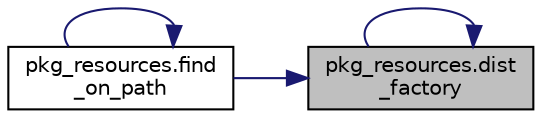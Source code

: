digraph "pkg_resources.dist_factory"
{
 // LATEX_PDF_SIZE
  edge [fontname="Helvetica",fontsize="10",labelfontname="Helvetica",labelfontsize="10"];
  node [fontname="Helvetica",fontsize="10",shape=record];
  rankdir="RL";
  Node1 [label="pkg_resources.dist\l_factory",height=0.2,width=0.4,color="black", fillcolor="grey75", style="filled", fontcolor="black",tooltip=" "];
  Node1 -> Node1 [dir="back",color="midnightblue",fontsize="10",style="solid",fontname="Helvetica"];
  Node1 -> Node2 [dir="back",color="midnightblue",fontsize="10",style="solid",fontname="Helvetica"];
  Node2 [label="pkg_resources.find\l_on_path",height=0.2,width=0.4,color="black", fillcolor="white", style="filled",URL="$d0/de1/namespacepkg__resources.html#a27d55e99dedd8d8ac67c7bf8446ca396",tooltip=" "];
  Node2 -> Node2 [dir="back",color="midnightblue",fontsize="10",style="solid",fontname="Helvetica"];
}
